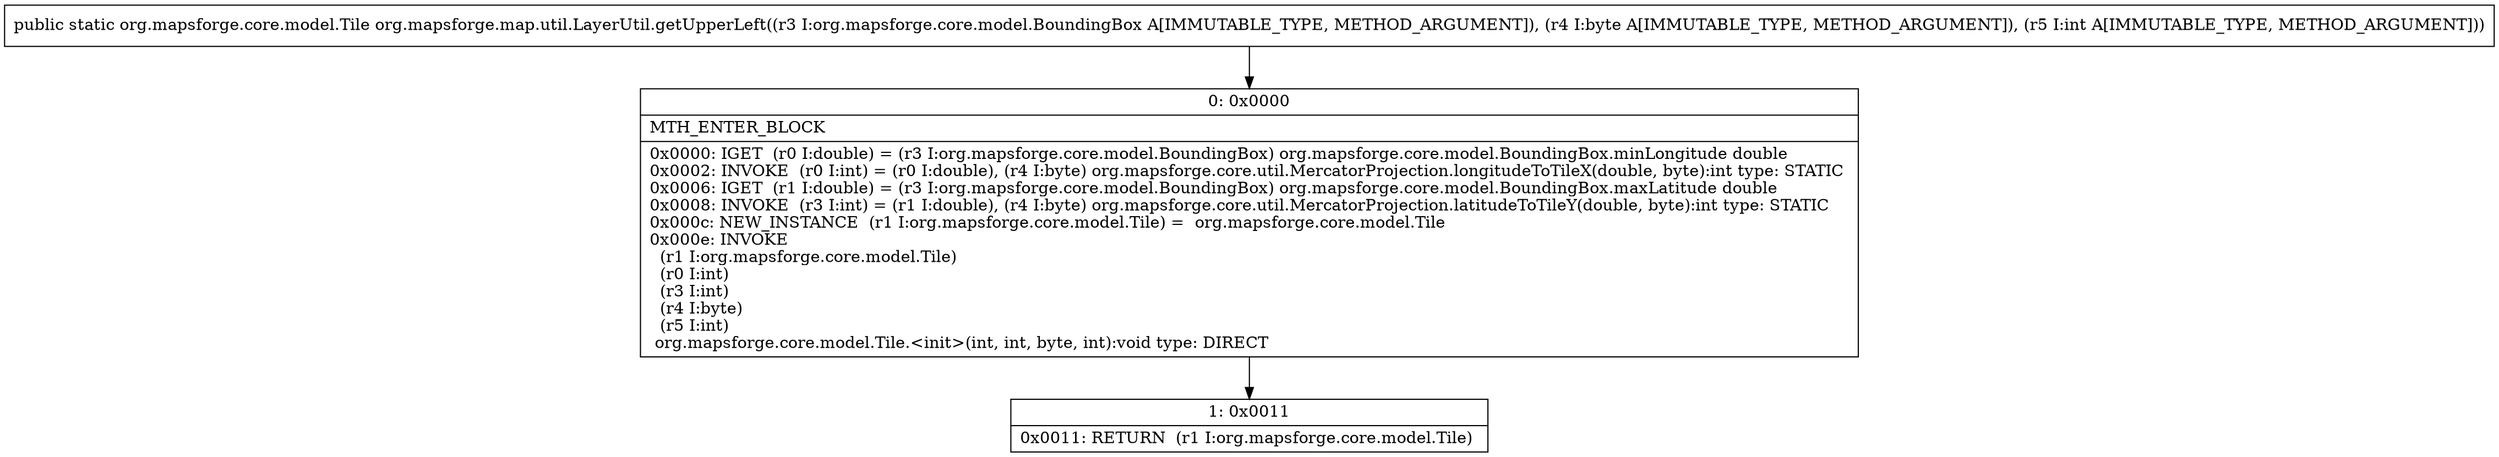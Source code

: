 digraph "CFG fororg.mapsforge.map.util.LayerUtil.getUpperLeft(Lorg\/mapsforge\/core\/model\/BoundingBox;BI)Lorg\/mapsforge\/core\/model\/Tile;" {
Node_0 [shape=record,label="{0\:\ 0x0000|MTH_ENTER_BLOCK\l|0x0000: IGET  (r0 I:double) = (r3 I:org.mapsforge.core.model.BoundingBox) org.mapsforge.core.model.BoundingBox.minLongitude double \l0x0002: INVOKE  (r0 I:int) = (r0 I:double), (r4 I:byte) org.mapsforge.core.util.MercatorProjection.longitudeToTileX(double, byte):int type: STATIC \l0x0006: IGET  (r1 I:double) = (r3 I:org.mapsforge.core.model.BoundingBox) org.mapsforge.core.model.BoundingBox.maxLatitude double \l0x0008: INVOKE  (r3 I:int) = (r1 I:double), (r4 I:byte) org.mapsforge.core.util.MercatorProjection.latitudeToTileY(double, byte):int type: STATIC \l0x000c: NEW_INSTANCE  (r1 I:org.mapsforge.core.model.Tile) =  org.mapsforge.core.model.Tile \l0x000e: INVOKE  \l  (r1 I:org.mapsforge.core.model.Tile)\l  (r0 I:int)\l  (r3 I:int)\l  (r4 I:byte)\l  (r5 I:int)\l org.mapsforge.core.model.Tile.\<init\>(int, int, byte, int):void type: DIRECT \l}"];
Node_1 [shape=record,label="{1\:\ 0x0011|0x0011: RETURN  (r1 I:org.mapsforge.core.model.Tile) \l}"];
MethodNode[shape=record,label="{public static org.mapsforge.core.model.Tile org.mapsforge.map.util.LayerUtil.getUpperLeft((r3 I:org.mapsforge.core.model.BoundingBox A[IMMUTABLE_TYPE, METHOD_ARGUMENT]), (r4 I:byte A[IMMUTABLE_TYPE, METHOD_ARGUMENT]), (r5 I:int A[IMMUTABLE_TYPE, METHOD_ARGUMENT])) }"];
MethodNode -> Node_0;
Node_0 -> Node_1;
}

